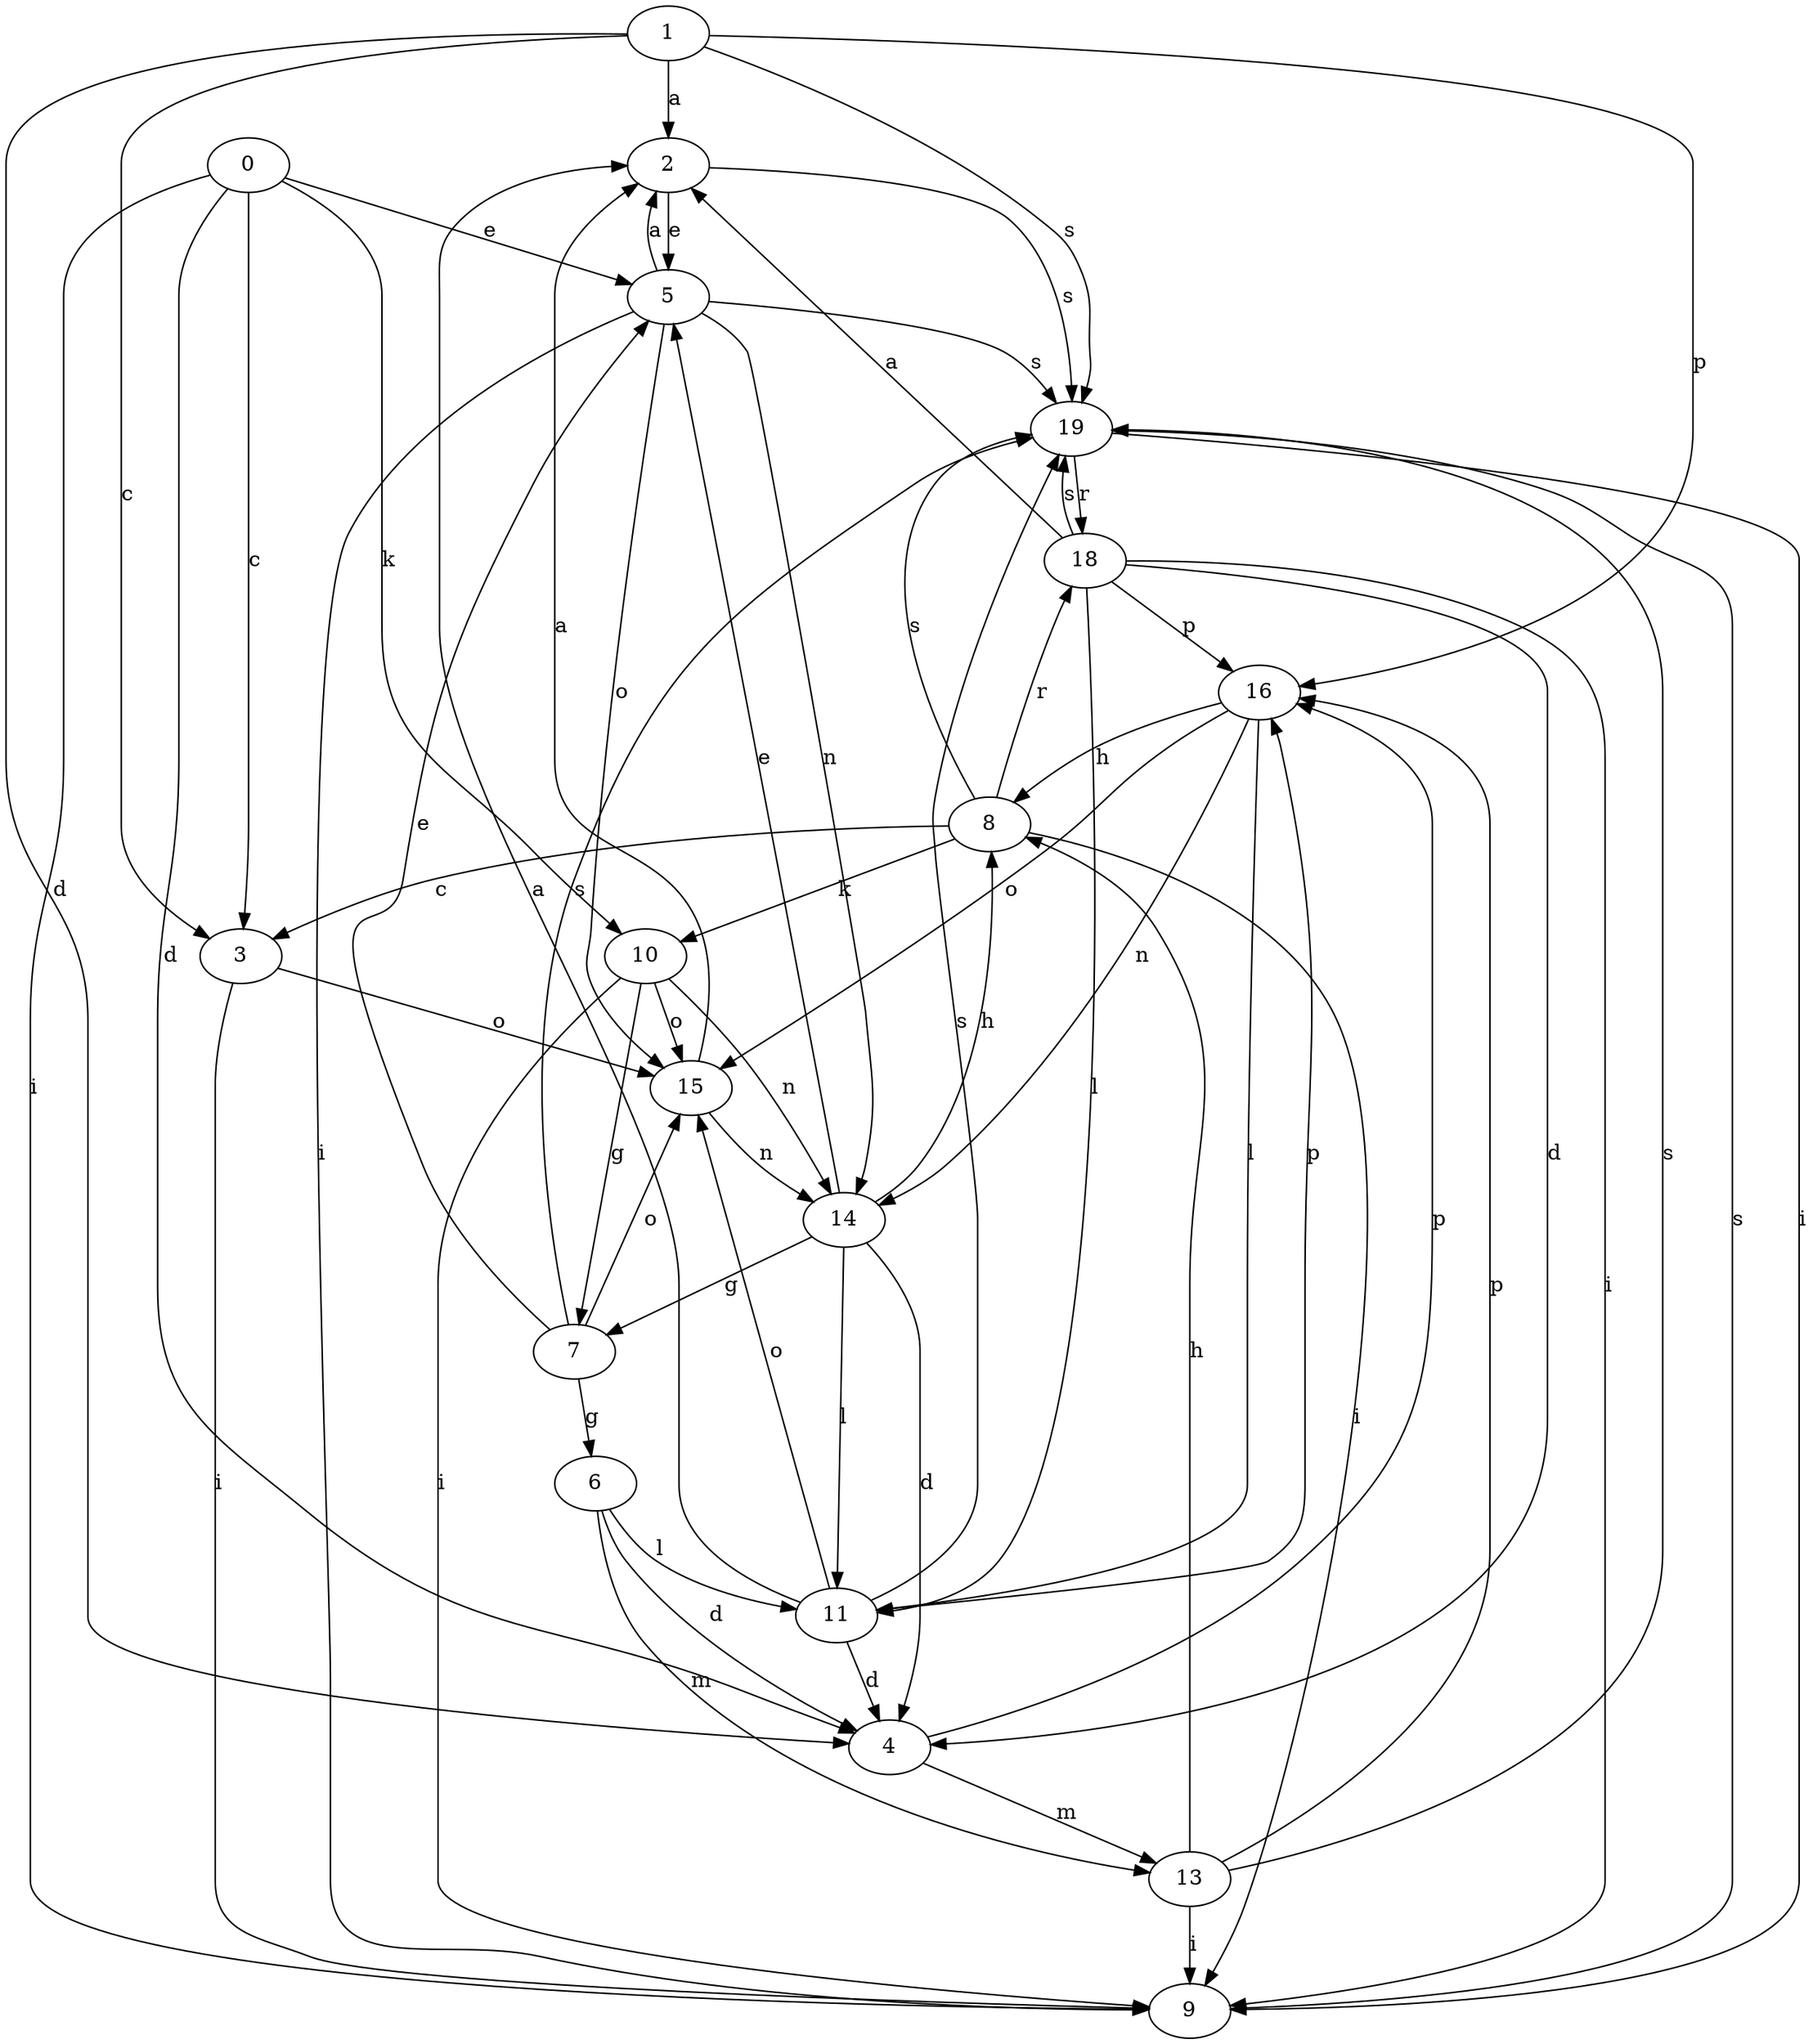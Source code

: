 strict digraph  {
1;
2;
3;
0;
4;
5;
6;
7;
8;
9;
10;
11;
13;
14;
15;
16;
18;
19;
1 -> 2  [label=a];
1 -> 3  [label=c];
1 -> 4  [label=d];
1 -> 16  [label=p];
1 -> 19  [label=s];
2 -> 5  [label=e];
2 -> 19  [label=s];
3 -> 9  [label=i];
3 -> 15  [label=o];
0 -> 3  [label=c];
0 -> 4  [label=d];
0 -> 5  [label=e];
0 -> 9  [label=i];
0 -> 10  [label=k];
4 -> 13  [label=m];
4 -> 16  [label=p];
5 -> 2  [label=a];
5 -> 9  [label=i];
5 -> 14  [label=n];
5 -> 15  [label=o];
5 -> 19  [label=s];
6 -> 4  [label=d];
6 -> 11  [label=l];
6 -> 13  [label=m];
7 -> 5  [label=e];
7 -> 6  [label=g];
7 -> 15  [label=o];
7 -> 19  [label=s];
8 -> 3  [label=c];
8 -> 9  [label=i];
8 -> 10  [label=k];
8 -> 18  [label=r];
8 -> 19  [label=s];
9 -> 19  [label=s];
10 -> 7  [label=g];
10 -> 9  [label=i];
10 -> 14  [label=n];
10 -> 15  [label=o];
11 -> 2  [label=a];
11 -> 4  [label=d];
11 -> 15  [label=o];
11 -> 16  [label=p];
11 -> 19  [label=s];
13 -> 8  [label=h];
13 -> 9  [label=i];
13 -> 16  [label=p];
13 -> 19  [label=s];
14 -> 4  [label=d];
14 -> 5  [label=e];
14 -> 7  [label=g];
14 -> 8  [label=h];
14 -> 11  [label=l];
15 -> 2  [label=a];
15 -> 14  [label=n];
16 -> 8  [label=h];
16 -> 11  [label=l];
16 -> 14  [label=n];
16 -> 15  [label=o];
18 -> 2  [label=a];
18 -> 4  [label=d];
18 -> 9  [label=i];
18 -> 11  [label=l];
18 -> 16  [label=p];
18 -> 19  [label=s];
19 -> 9  [label=i];
19 -> 18  [label=r];
}
